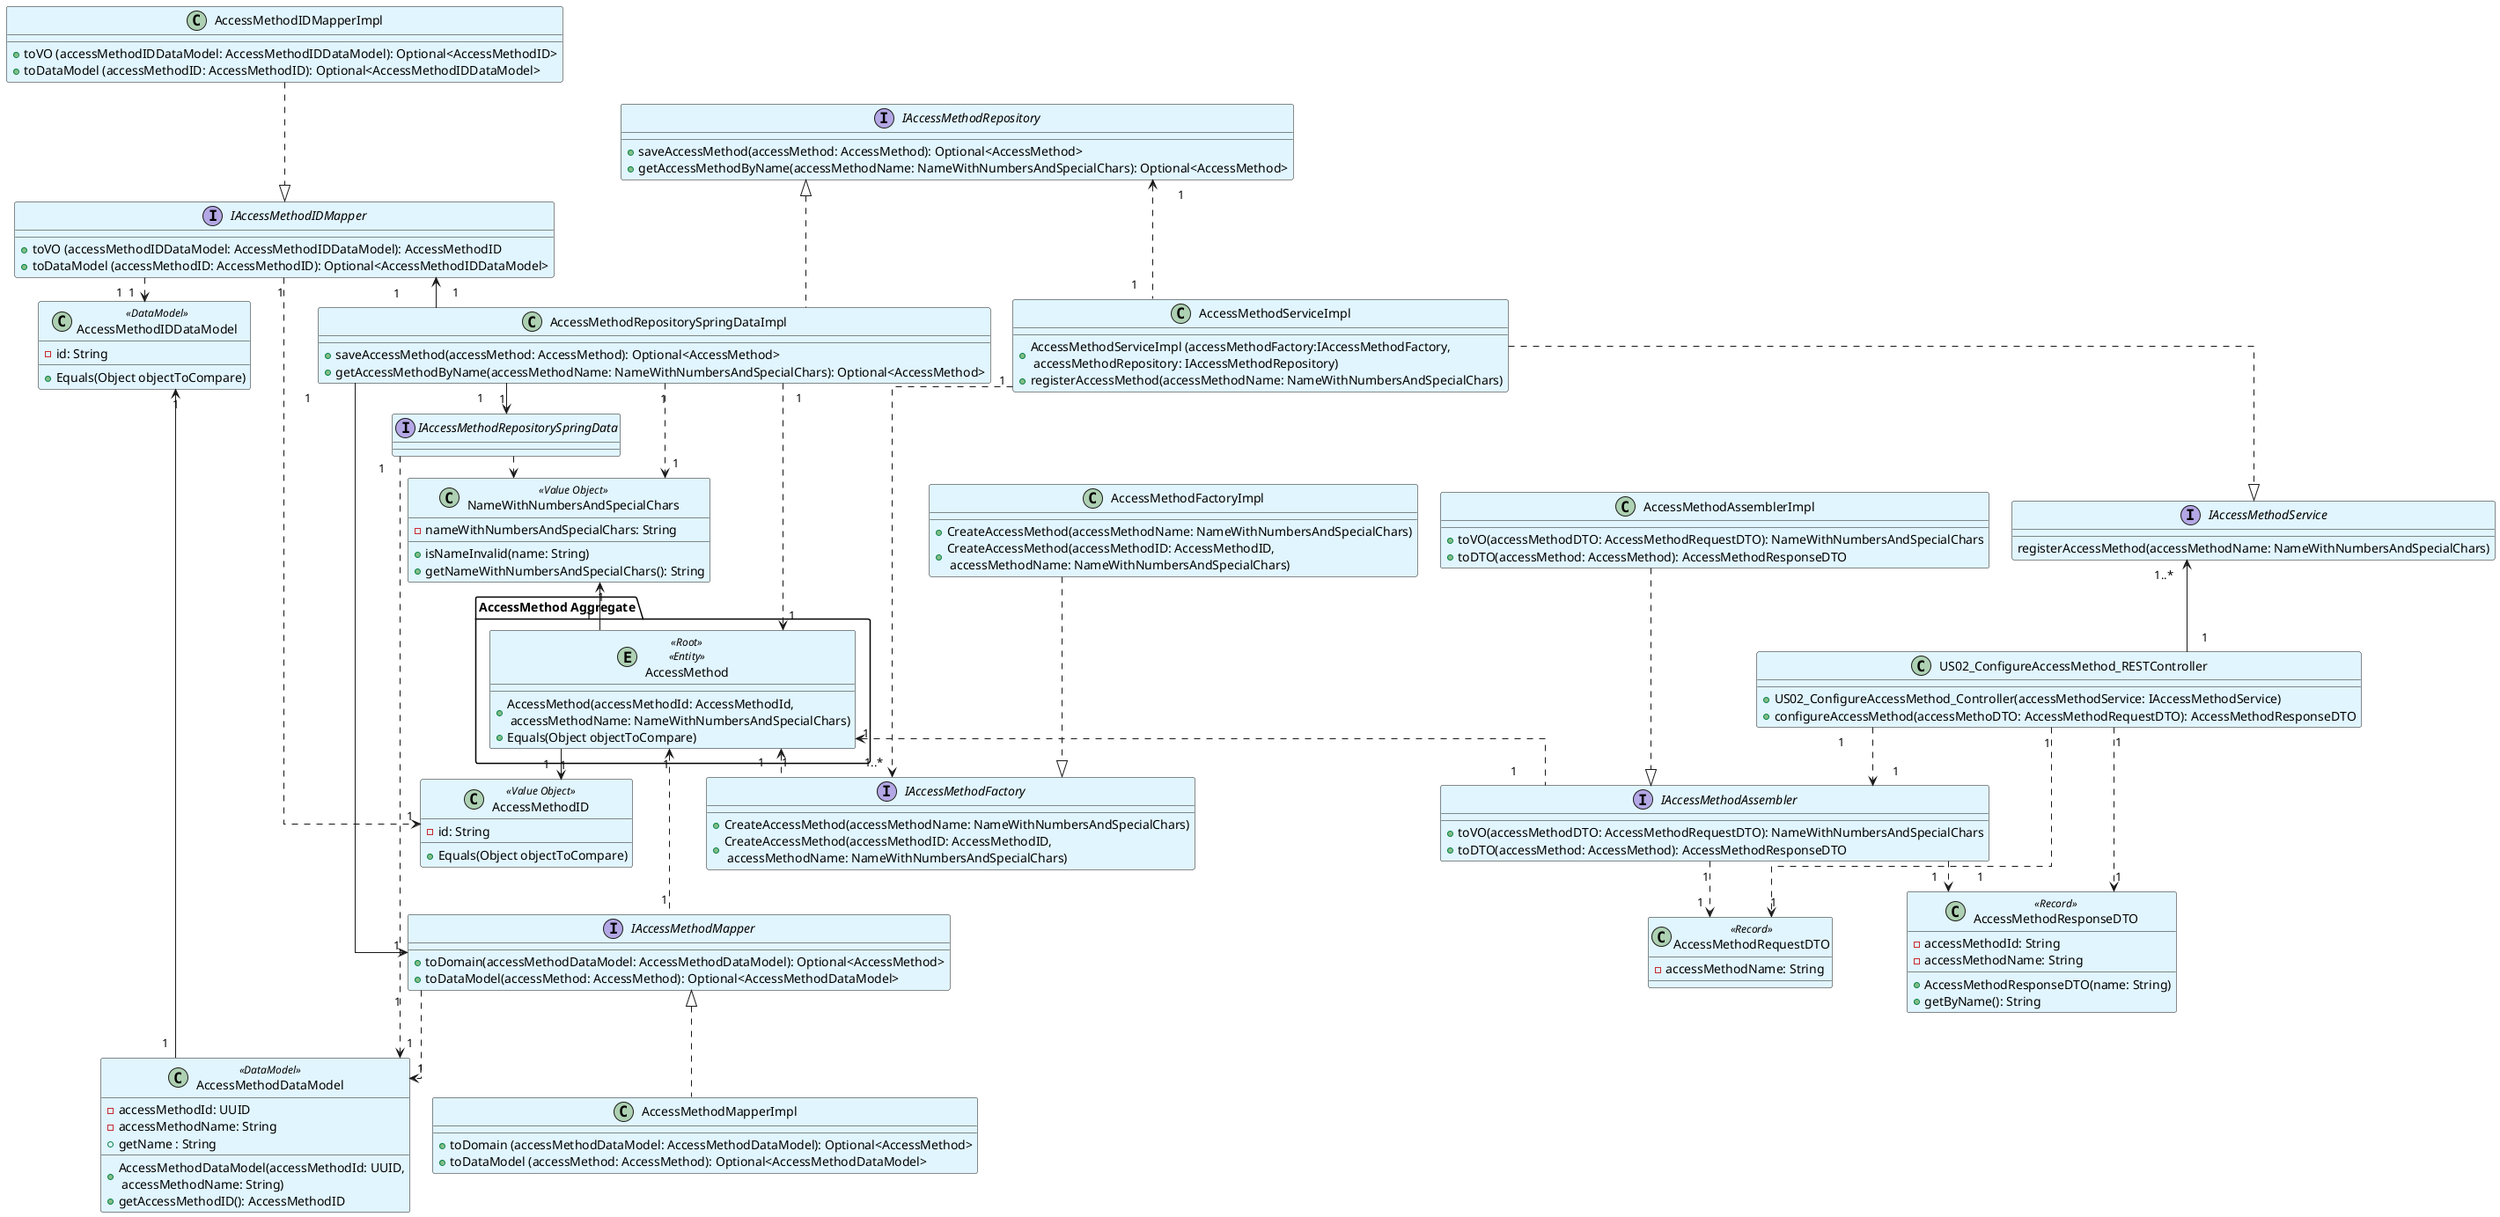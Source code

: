 @startuml
skinparam ranksep 25
skinparam nodesep 25
skinparam classBackgroundColor #E1F5FE
skinparam linetype ortho


'===== CONTROLLER =======
class US02_ConfigureAccessMethod_RESTController {
    +US02_ConfigureAccessMethod_Controller(accessMethodService: IAccessMethodService)
    +configureAccessMethod(accessMethoDTO: AccessMethodRequestDTO): AccessMethodResponseDTO
}

'===AGGREGATE===

package "AccessMethod Aggregate" {
    entity AccessMethod <<Root>> <<Entity>> {
    + AccessMethod(accessMethodId: AccessMethodId,\n accessMethodName: NameWithNumbersAndSpecialChars)
    + Equals(Object objectToCompare)
    }
}

'===VALUE OBJECTS===
class NameWithNumbersAndSpecialChars <<Value Object>> {
    - nameWithNumbersAndSpecialChars: String
    + isNameInvalid(name: String)
    + getNameWithNumbersAndSpecialChars(): String
}

class  AccessMethodID <<Value Object>>{
    - id: String
    + Equals(Object objectToCompare)
}

'===DATAMODEL===

class AccessMethodDataModel <<DataModel>> {
    - accessMethodId: UUID
    - accessMethodName: String
    + AccessMethodDataModel(accessMethodId: UUID,\n accessMethodName: String)
    + getAccessMethodID(): AccessMethodID
    + getName : String
}

class AccessMethodIDDataModel <<DataModel>> {
    - id: String
    + Equals(Object objectToCompare)
}

'===MAPPERS===

interface IAccessMethodMapper{
    + toDomain(accessMethodDataModel: AccessMethodDataModel): Optional<AccessMethod>
    + toDataModel(accessMethod: AccessMethod): Optional<AccessMethodDataModel>
}

interface IAccessMethodIDMapper{
    + toVO (accessMethodIDDataModel: AccessMethodIDDataModel): AccessMethodID
    + toDataModel (accessMethodID: AccessMethodID): Optional<AccessMethodIDDataModel>
}

class AccessMethodIDMapperImpl {
    + toVO (accessMethodIDDataModel: AccessMethodIDDataModel): Optional<AccessMethodID>
    + toDataModel (accessMethodID: AccessMethodID): Optional<AccessMethodIDDataModel>
}

class AccessMethodMapperImpl {
    + toDomain (accessMethodDataModel: AccessMethodDataModel): Optional<AccessMethod>
    + toDataModel (accessMethod: AccessMethod): Optional<AccessMethodDataModel>
}

'===REPOSITORY===

interface IAccessMethodRepositorySpringData{
}

interface IAccessMethodRepository {
    +saveAccessMethod(accessMethod: AccessMethod): Optional<AccessMethod>
    +getAccessMethodByName(accessMethodName: NameWithNumbersAndSpecialChars): Optional<AccessMethod>
}

class AccessMethodRepositorySpringDataImpl {
    + saveAccessMethod(accessMethod: AccessMethod): Optional<AccessMethod>
    + getAccessMethodByName(accessMethodName: NameWithNumbersAndSpecialChars): Optional<AccessMethod>
    }

'===DTO===
class AccessMethodRequestDTO <<Record>>{
    - accessMethodName: String
}
class AccessMethodResponseDTO <<Record>>{
    - accessMethodId: String
    - accessMethodName: String
    + AccessMethodResponseDTO(name: String)
    + getByName(): String
}

' ======= FACTORY =======
interface IAccessMethodFactory {
    +CreateAccessMethod(accessMethodName: NameWithNumbersAndSpecialChars)
    +CreateAccessMethod(accessMethodID: AccessMethodID,\n accessMethodName: NameWithNumbersAndSpecialChars)
}

class AccessMethodFactoryImpl {
     +CreateAccessMethod(accessMethodName: NameWithNumbersAndSpecialChars)
     +CreateAccessMethod(accessMethodID: AccessMethodID,\n accessMethodName: NameWithNumbersAndSpecialChars)
}


'===== SERVICE =======
interface IAccessMethodService {
  registerAccessMethod(accessMethodName: NameWithNumbersAndSpecialChars)
}

class AccessMethodServiceImpl {
    +AccessMethodServiceImpl (accessMethodFactory:IAccessMethodFactory,\n accessMethodRepository: IAccessMethodRepository)
    + registerAccessMethod(accessMethodName: NameWithNumbersAndSpecialChars)
}

'===ASSEMBLER===

interface IAccessMethodAssembler {
    + toVO(accessMethodDTO: AccessMethodRequestDTO): NameWithNumbersAndSpecialChars
    + toDTO(accessMethod: AccessMethod): AccessMethodResponseDTO
}
class AccessMethodAssemblerImpl {
    + toVO(accessMethodDTO: AccessMethodRequestDTO): NameWithNumbersAndSpecialChars
    + toDTO(accessMethod: AccessMethod): AccessMethodResponseDTO
}

'===NAVIGABILITY===

US02_ConfigureAccessMethod_RESTController "1"-u->"1..*" IAccessMethodService
US02_ConfigureAccessMethod_RESTController "1"..> "1" AccessMethodRequestDTO
US02_ConfigureAccessMethod_RESTController "1"..> "1" AccessMethodResponseDTO
US02_ConfigureAccessMethod_RESTController "1"..> "1" IAccessMethodAssembler

AccessMethodServiceImpl " "...|>" " IAccessMethodService
AccessMethodServiceImpl "1".u..>"1" IAccessMethodRepository
AccessMethodServiceImpl "1"...>"1..*" IAccessMethodFactory

AccessMethod "1" -u-> " 1" NameWithNumbersAndSpecialChars
AccessMethod "1" --> " 1" AccessMethodID
IAccessMethodAssembler "1" .u.> "1" AccessMethod

AccessMethodRepositorySpringDataImpl "1" ..> "1" AccessMethod
AccessMethodRepositorySpringDataImpl "1" ..> "1" NameWithNumbersAndSpecialChars
AccessMethodRepositorySpringDataImpl "1" --> "1" IAccessMethodMapper
AccessMethodRepositorySpringDataImpl "1"-u-> "1"IAccessMethodIDMapper
AccessMethodRepositorySpringDataImpl "1"--> "1"IAccessMethodRepositorySpringData
AccessMethodRepositorySpringDataImpl " ".u..|>" " IAccessMethodRepository
IAccessMethodRepositorySpringData ..>NameWithNumbersAndSpecialChars
IAccessMethodRepositorySpringData "1" ..> "1" AccessMethodDataModel

AccessMethodMapperImpl " "..u.|>" " IAccessMethodMapper
IAccessMethodFactory "1" .u.> "1" AccessMethod
AccessMethodFactoryImpl " "...|>" " IAccessMethodFactory
IAccessMethodMapper "1"..u.>"1" AccessMethod
IAccessMethodMapper "1"...>"1" AccessMethodDataModel
AccessMethodID "1" <.u. "1" IAccessMethodIDMapper
AccessMethodIDMapperImpl " " ...|> " " IAccessMethodIDMapper
AccessMethodAssemblerImpl " "...|>" " IAccessMethodAssembler
IAccessMethodAssembler "1" ..> "1" AccessMethodRequestDTO
IAccessMethodAssembler "1" ..> "1" AccessMethodResponseDTO
AccessMethodDataModel "1" -u-> "1" AccessMethodIDDataModel
IAccessMethodIDMapper "1" ..> "1" AccessMethodIDDataModel
@enduml